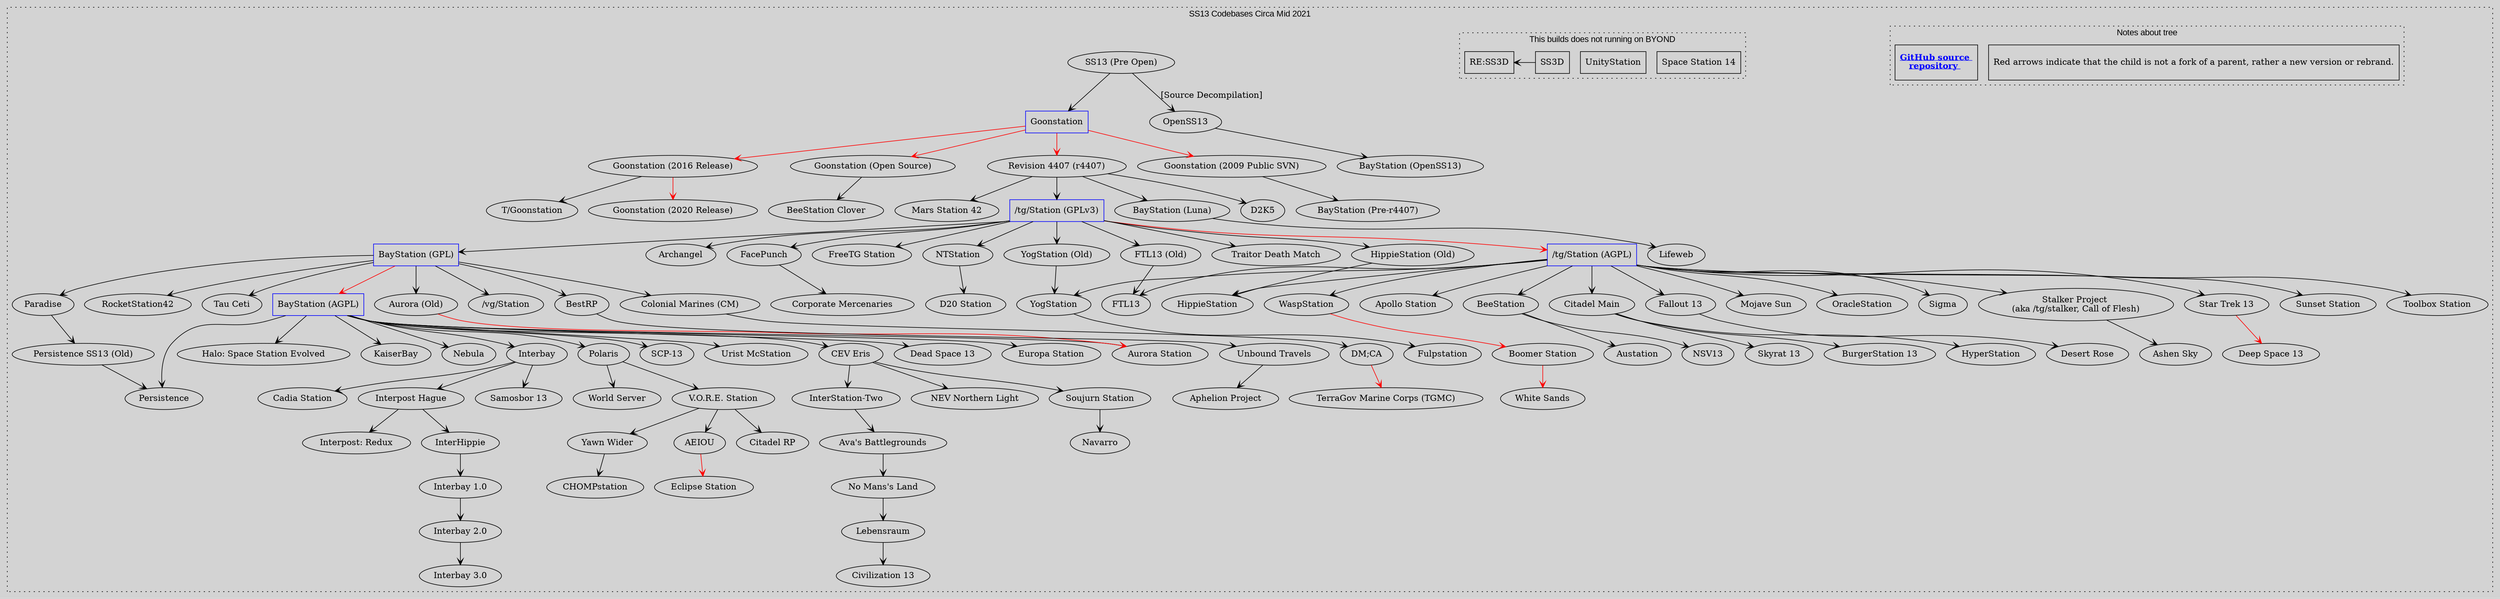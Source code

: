 digraph G {
	/// Attributes ///
	color    = "black"
	fontname = "Arial"
	fontsize = 14
	ratio    = "auto"   //size = "30, 30"
	rankdir  = "LB"
	bgcolor  = lightgray
	//splines  = false

	graph [compound = true]
	edge [arrowhead = vee, arrowtail=vee, splines=curved]


	//
	subgraph cluster_map
	{
		//
		subgraph cluster_note
		{
			/// Attributes ///
			label    = "Notes about tree"
			style    = "dotted"
			rankdir  = "LB"
			compound = false
			rank     = same
			//pos      = "10,10!"

			node [
				shape    = rectangle,
				fontsize = 14,
				//width    = 3.5
				//height   = .08
				minlen = 1
			]
			edge [
				constraint = false
			]

			/// Nodes ///
			note1 [
				label  = "Red arrows indicate that the child is not a fork of a parent, rather a new version or rebrand.\l",
				width  = 4.5,
				height = .8
			]
			note2 [
				label  = <<b><u><font color="blue" style="font-weight: bold;" align="center">GitHub source <br align="center"/>repository </font></u></b> >,
				URL    = "https://github.com/CthulhuOnIce/SS13-Codebases",
				width  = 1.5,
				height = .8
			]
			//dummy_helper1 [style = "invis", width = 3]

			/// Edges ///
			//note1 -> note2 [style = "invis", constraint = false, dir = left] //, taillabel = "tail", lhead=cluster_0, constraint=false]
			//node [shape=record, height=.08, fontsize=11, width=3.5]
			//note1 -> dummy_helper1 [style = "invis"] //, taillabel = "tail", lhead=cluster_0, constraint=false]

		}

		//
		subgraph cluster_not_byond
		{
			/// Attributes ///
			label    = "This builds does not running on BYOND"
			style    = "dotted"
			//rankdir  = "LB"
			//compound = false
			//rank     = same

			node [
				shape    = rectangle,
				//fontsize = 14,
				//width    = 3.5
				//height   = .08
				minlen   = 1
			]
			edge [
				constraint = false
			]

			/// Nodes ///
			"Space Station 14"
			"UnityStation"
			"SS3D"
			"SS3D" -> "RE:SS3D" [dir = left]

		}

		/// Attributes ///
		label    = "SS13 Codebases Circa Mid 2021"
		labelloc = "top"
		style    = "dotted"
		//rankdir = "TB"
		//edge [constraint = true]

		/// Nodes ///
		"Goonstation" [shape = rectangle, color = blue]
		"/tg/Station (GPLv3)" [shape = rectangle, color = blue]
		"/tg/Station (AGPL)" [shape = rectangle, color = blue]
		"BayStation (GPL)" [shape = rectangle, color = blue]
		"BayStation (AGPL)" [shape = rectangle, color = blue]

		/// Edges ///

		"/tg/Station (AGPL)"                                 -> "Apollo Station"
		"/tg/Station (AGPL)"                                 -> "BeeStation"
		"/tg/Station (AGPL)"                                 -> "Citadel Main"
		"/tg/Station (AGPL)"                                 -> "Fallout 13"
		"/tg/Station (AGPL)"                                 -> "FTL13"
		"/tg/Station (AGPL)"                                 -> "HippieStation"
		"/tg/Station (AGPL)"                                 -> "Mojave Sun"
		"/tg/Station (AGPL)"                                 -> "OracleStation"
		"/tg/Station (AGPL)"                                 -> "Sigma"                                               // added by: Gesugao-san
		"/tg/Station (AGPL)"                                 -> "Stalker Project \n(aka /tg/stalker, Call of Flesh)"  // added by: Gesugao-san
		"/tg/Station (AGPL)"                                 -> "Star Trek 13"
		"/tg/Station (AGPL)"                                 -> "Sunset Station"
		"/tg/Station (AGPL)"                                 -> "Toolbox Station"
		"/tg/Station (AGPL)"                                 -> "WaspStation"
		"/tg/Station (AGPL)"                                 -> "YogStation"
		"/tg/Station (GPLv3)"                                -> "/tg/Station (AGPL)" [color = red]
		"/tg/Station (GPLv3)"                                -> "Archangel"
		"/tg/Station (GPLv3)"                                -> "BayStation (GPL)"
		"/tg/Station (GPLv3)"                                -> "FacePunch"
		"/tg/Station (GPLv3)"                                -> "FreeTG Station"                                      // added by: Gesugao-san
		"/tg/Station (GPLv3)"                                -> "FTL13 (Old)"
		"/tg/Station (GPLv3)"                                -> "HippieStation (Old)"
		"/tg/Station (GPLv3)"                                -> "NTStation"
		"/tg/Station (GPLv3)"                                -> "Traitor Death Match"
		"/tg/Station (GPLv3)"                                -> "YogStation (Old)"
		"AEIOU"                                              -> "Eclipse Station" [color = red]
		"Aurora (Old)"                                       -> "Aurora Station" [color = red]
		"Ava's Battlegrounds"                                -> "No Mans's Land"
		"BayStation (AGPL)"                                  -> "Aurora Station"
		"BayStation (AGPL)"                                  -> "CEV Eris"
		"BayStation (AGPL)"                                  -> "Dead Space 13"
		"BayStation (AGPL)"                                  -> "Europa Station"
		"BayStation (AGPL)"                                  -> "Halo: Space Station Evolved"
		"BayStation (AGPL)"                                  -> "Interbay"
		"BayStation (AGPL)"                                  -> "KaiserBay"                                           // added by: Gesugao-san
		"BayStation (AGPL)"                                  -> "Nebula"                                              // added by: Gesugao-san
		"BayStation (AGPL)"                                  -> "Persistence"
		"BayStation (AGPL)"                                  -> "Polaris"
		"BayStation (AGPL)"                                  -> "SCP-13"
		"BayStation (AGPL)"                                  -> "Urist McStation"
		"BayStation (GPL)"                                   -> "/vg/Station"
		"BayStation (GPL)"                                   -> "Aurora (Old)"
		"BayStation (GPL)"                                   -> "BayStation (AGPL)" [color = red]
		"BayStation (GPL)"                                   -> "BestRP"
		"BayStation (GPL)"                                   -> "Colonial Marines (CM)"
		"BayStation (GPL)"                                   -> "Paradise"
		"BayStation (GPL)"                                   -> "RocketStation42"
		"BayStation (GPL)"                                   -> "Tau Ceti"
		"BayStation (Luna)"                                  -> "Lifeweb"
		"BeeStation"                                         -> "Austation"
		"BeeStation"                                         -> "NSV13"
		"BestRP"                                             -> "Unbound Travels"                                     // added by: Gesugao-san
		"Boomer Station"                                     -> "White Sands" [color = red]                           // added by: Gesugao-san
		"CEV Eris"                                           -> "InterStation-Two"
		"CEV Eris"                                           -> "NEV Northern Light"                                  // added by: Gesugao-san
		"CEV Eris"                                           -> "Soujurn Station"
		"Citadel Main"                                       -> "BurgerStation 13"
		"Citadel Main"                                       -> "HyperStation"
		"Citadel Main"                                       -> "Skyrat 13"
		"Colonial Marines (CM)"                              -> "DM;CA"
		"DM;CA"                                              -> "TerraGov Marine Corps (TGMC)" [color = red]
		"FacePunch"                                          -> "Corporate Mercenaries"
		"Fallout 13"                                         -> "Desert Rose"
		"FTL13 (Old)"                                        -> "FTL13"                                               // added by: Gesugao-san
		"Goonstation (2009 Public SVN)"                      -> "BayStation (Pre-r4407)"                              // added by: Gesugao-san
		"Goonstation (2016 Release)"                         -> "Goonstation (2020 Release)" [color = red]
		"Goonstation (2016 Release)"                         -> "T/Goonstation"
		"Goonstation (Open Source)"                          -> "BeeStation Clover"                                   // added by: Gesugao-san
		"Goonstation"                                        -> "Goonstation (2009 Public SVN)" [color = red]         // added by: Gesugao-san
		"Goonstation"                                        -> "Goonstation (2016 Release)" [color = red]
		"Goonstation"                                        -> "Goonstation (Open Source)" [color = red]
		"Goonstation"                                        -> "Revision 4407 (r4407)" [color = red]
		"HippieStation (Old)"                                -> "HippieStation"                                       // added by: Gesugao-san
		"Interbay 1.0"                                       -> "Interbay 2.0"                                        // added by: Gesugao-san
		"Interbay 2.0"                                       -> "Interbay 3.0"                                        // added by: Gesugao-san
		"Interbay"                                           -> "Cadia Station"                                       // added by: Gesugao-san
		"Interbay"                                           -> "Interpost Hague"
		"Interbay"                                           -> "Samosbor 13"                                         // added by: Gesugao-san
		"InterHippie"                                        -> "Interbay 1.0"                                        // added by: Gesugao-san
		"Interpost Hague"                                    -> "InterHippie"                                         // added by: Gesugao-san
		"Interpost Hague"                                    -> "Interpost: Redux"                                    // added by: Gesugao-san
		"InterStation-Two"                                   -> "Ava's Battlegrounds"
		"Lebensraum"                                         -> "Civilization 13"
		"No Mans's Land"                                     -> "Lebensraum"
		"NTStation"                                          -> "D20 Station"
		"OpenSS13"                                           -> "BayStation (OpenSS13)"
		"Paradise"                                           -> "Persistence SS13 (Old)"
		"Persistence SS13 (Old)"                             -> "Persistence"                                         // added by: Gesugao-san
		"Polaris"                                            -> "V.O.R.E. Station"
		"Polaris"                                            -> "World Server"
		"Revision 4407 (r4407)"                              -> "/tg/Station (GPLv3)"
		"Revision 4407 (r4407)"                              -> "BayStation (Luna)"
		"Revision 4407 (r4407)"                              -> "D2K5"
		"Revision 4407 (r4407)"                              -> "Mars Station 42"
		"Soujurn Station"                                    -> "Navarro"
		"SS13 (Pre Open)"                                    -> "Goonstation"
		"SS13 (Pre Open)"                                    -> "OpenSS13" [label = "[Source Decompilation]"]
		"Stalker Project \n(aka /tg/stalker, Call of Flesh)" -> "Ashen Sky"                                           // added by: Gesugao-san
		"Star Trek 13"                                       -> "Deep Space 13" [color = red]
		"Unbound Travels"                                    -> "Aphelion Project"                                    // added by: Gesugao-san
		"V.O.R.E. Station"                                   -> "AEIOU"
		"V.O.R.E. Station"                                   -> "Citadel RP"
		"V.O.R.E. Station"                                   -> "Yawn Wider"
		"WaspStation"                                        -> "Boomer Station" [color = red]
		"Yawn Wider"                                         -> "CHOMPstation"
		"YogStation (Old)"                                   -> "YogStation"                                          // added by: Gesugao-san
		"YogStation"                                         -> "Fulpstation"
	}
}
